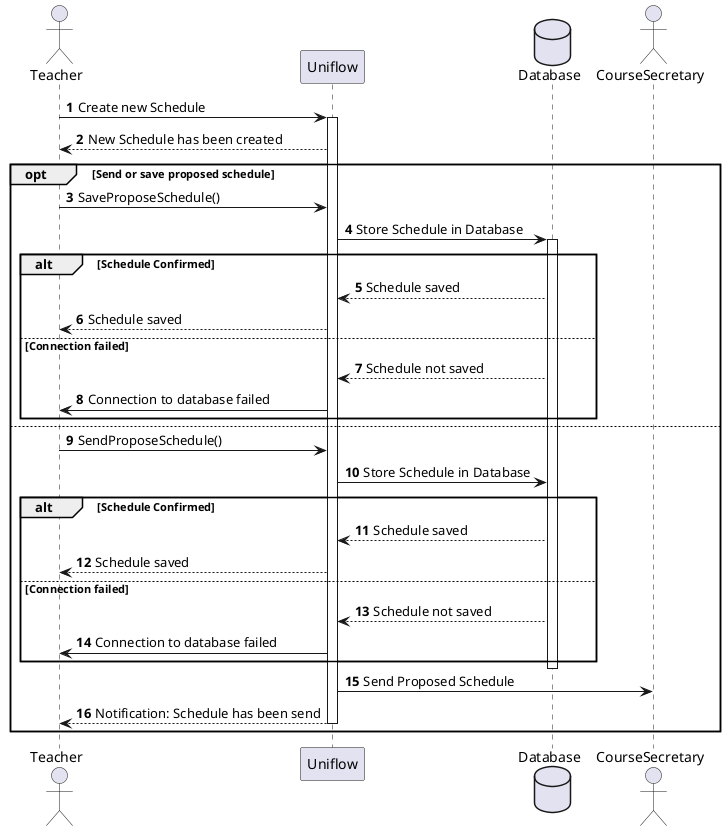@startuml Propose schedule

' autonumber
' actor Teacher
' Teacher -> System: Login

' activate System
' activate Database

' System -> Database: Verificer bruger
' alt succesfuldt login
'     Database --> System: Bruger ok
'     System -> Teacher: Menu

' else Bruger ikke fundet
'     Database --> System: Invalid bruger
'     System -> Teacher: Log ud

' end

' Teacher -> System:request course schedule change
' activate HR
' System -> HR: Request to HR
' HR -> System:Answer that request is received
' System->Teacher:Show new message in inbox

autonumber
actor Teacher
participant Uniflow
database Database
actor CourseSecretary

Teacher -> Uniflow : Create new Schedule
activate Uniflow
Uniflow --> Teacher : New Schedule has been created

opt Send or save proposed schedule
Teacher -> Uniflow: SaveProposeSchedule()

Uniflow -> Database: Store Schedule in Database
activate Database

alt Schedule Confirmed
Uniflow <-- Database: Schedule saved
Teacher <-- Uniflow: Schedule saved
else Connection failed
Uniflow <-- Database: Schedule not saved
Teacher <- Uniflow: Connection to database failed
end


else
Teacher -> Uniflow: SendProposeSchedule()
Uniflow -> Database: Store Schedule in Database
alt Schedule Confirmed
Uniflow <-- Database: Schedule saved
Teacher <-- Uniflow: Schedule saved
else Connection failed
Uniflow <-- Database: Schedule not saved
Teacher <- Uniflow: Connection to database failed
end
deactivate Database

Uniflow -> CourseSecretary: Send Proposed Schedule
Uniflow --> Teacher : Notification: Schedule has been send
deactivate Uniflow
end

@enduml